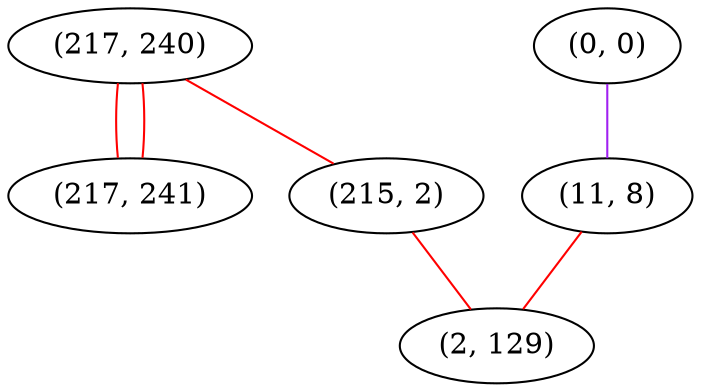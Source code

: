 graph "" {
"(217, 240)";
"(0, 0)";
"(217, 241)";
"(11, 8)";
"(215, 2)";
"(2, 129)";
"(217, 240)" -- "(217, 241)"  [color=red, key=0, weight=1];
"(217, 240)" -- "(217, 241)"  [color=red, key=1, weight=1];
"(217, 240)" -- "(215, 2)"  [color=red, key=0, weight=1];
"(0, 0)" -- "(11, 8)"  [color=purple, key=0, weight=4];
"(11, 8)" -- "(2, 129)"  [color=red, key=0, weight=1];
"(215, 2)" -- "(2, 129)"  [color=red, key=0, weight=1];
}
